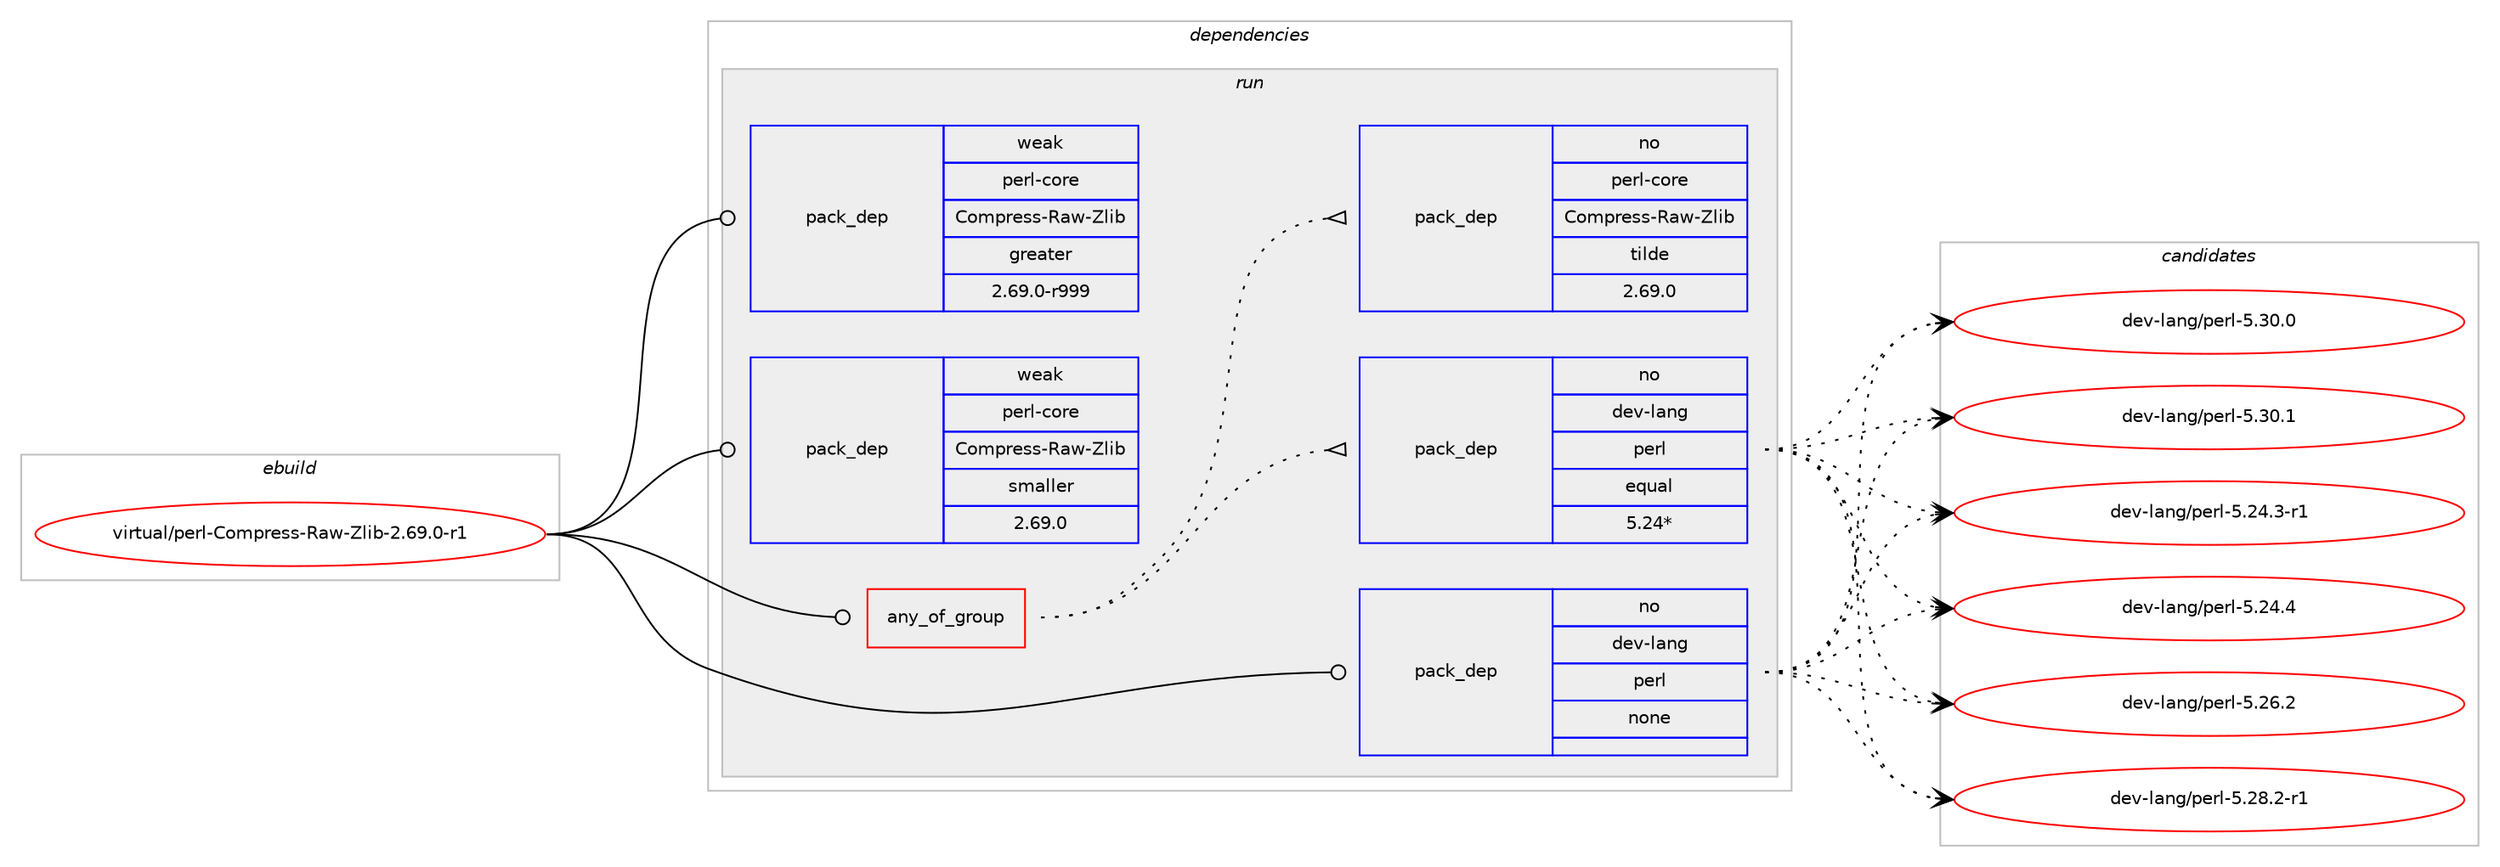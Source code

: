 digraph prolog {

# *************
# Graph options
# *************

newrank=true;
concentrate=true;
compound=true;
graph [rankdir=LR,fontname=Helvetica,fontsize=10,ranksep=1.5];#, ranksep=2.5, nodesep=0.2];
edge  [arrowhead=vee];
node  [fontname=Helvetica,fontsize=10];

# **********
# The ebuild
# **********

subgraph cluster_leftcol {
color=gray;
rank=same;
label=<<i>ebuild</i>>;
id [label="virtual/perl-Compress-Raw-Zlib-2.69.0-r1", color=red, width=4, href="../virtual/perl-Compress-Raw-Zlib-2.69.0-r1.svg"];
}

# ****************
# The dependencies
# ****************

subgraph cluster_midcol {
color=gray;
label=<<i>dependencies</i>>;
subgraph cluster_compile {
fillcolor="#eeeeee";
style=filled;
label=<<i>compile</i>>;
}
subgraph cluster_compileandrun {
fillcolor="#eeeeee";
style=filled;
label=<<i>compile and run</i>>;
}
subgraph cluster_run {
fillcolor="#eeeeee";
style=filled;
label=<<i>run</i>>;
subgraph any15408 {
dependency900845 [label=<<TABLE BORDER="0" CELLBORDER="1" CELLSPACING="0" CELLPADDING="4"><TR><TD CELLPADDING="10">any_of_group</TD></TR></TABLE>>, shape=none, color=red];subgraph pack668486 {
dependency900846 [label=<<TABLE BORDER="0" CELLBORDER="1" CELLSPACING="0" CELLPADDING="4" WIDTH="220"><TR><TD ROWSPAN="6" CELLPADDING="30">pack_dep</TD></TR><TR><TD WIDTH="110">no</TD></TR><TR><TD>dev-lang</TD></TR><TR><TD>perl</TD></TR><TR><TD>equal</TD></TR><TR><TD>5.24*</TD></TR></TABLE>>, shape=none, color=blue];
}
dependency900845:e -> dependency900846:w [weight=20,style="dotted",arrowhead="oinv"];
subgraph pack668487 {
dependency900847 [label=<<TABLE BORDER="0" CELLBORDER="1" CELLSPACING="0" CELLPADDING="4" WIDTH="220"><TR><TD ROWSPAN="6" CELLPADDING="30">pack_dep</TD></TR><TR><TD WIDTH="110">no</TD></TR><TR><TD>perl-core</TD></TR><TR><TD>Compress-Raw-Zlib</TD></TR><TR><TD>tilde</TD></TR><TR><TD>2.69.0</TD></TR></TABLE>>, shape=none, color=blue];
}
dependency900845:e -> dependency900847:w [weight=20,style="dotted",arrowhead="oinv"];
}
id:e -> dependency900845:w [weight=20,style="solid",arrowhead="odot"];
subgraph pack668488 {
dependency900848 [label=<<TABLE BORDER="0" CELLBORDER="1" CELLSPACING="0" CELLPADDING="4" WIDTH="220"><TR><TD ROWSPAN="6" CELLPADDING="30">pack_dep</TD></TR><TR><TD WIDTH="110">no</TD></TR><TR><TD>dev-lang</TD></TR><TR><TD>perl</TD></TR><TR><TD>none</TD></TR><TR><TD></TD></TR></TABLE>>, shape=none, color=blue];
}
id:e -> dependency900848:w [weight=20,style="solid",arrowhead="odot"];
subgraph pack668489 {
dependency900849 [label=<<TABLE BORDER="0" CELLBORDER="1" CELLSPACING="0" CELLPADDING="4" WIDTH="220"><TR><TD ROWSPAN="6" CELLPADDING="30">pack_dep</TD></TR><TR><TD WIDTH="110">weak</TD></TR><TR><TD>perl-core</TD></TR><TR><TD>Compress-Raw-Zlib</TD></TR><TR><TD>greater</TD></TR><TR><TD>2.69.0-r999</TD></TR></TABLE>>, shape=none, color=blue];
}
id:e -> dependency900849:w [weight=20,style="solid",arrowhead="odot"];
subgraph pack668490 {
dependency900850 [label=<<TABLE BORDER="0" CELLBORDER="1" CELLSPACING="0" CELLPADDING="4" WIDTH="220"><TR><TD ROWSPAN="6" CELLPADDING="30">pack_dep</TD></TR><TR><TD WIDTH="110">weak</TD></TR><TR><TD>perl-core</TD></TR><TR><TD>Compress-Raw-Zlib</TD></TR><TR><TD>smaller</TD></TR><TR><TD>2.69.0</TD></TR></TABLE>>, shape=none, color=blue];
}
id:e -> dependency900850:w [weight=20,style="solid",arrowhead="odot"];
}
}

# **************
# The candidates
# **************

subgraph cluster_choices {
rank=same;
color=gray;
label=<<i>candidates</i>>;

subgraph choice668486 {
color=black;
nodesep=1;
choice100101118451089711010347112101114108455346505246514511449 [label="dev-lang/perl-5.24.3-r1", color=red, width=4,href="../dev-lang/perl-5.24.3-r1.svg"];
choice10010111845108971101034711210111410845534650524652 [label="dev-lang/perl-5.24.4", color=red, width=4,href="../dev-lang/perl-5.24.4.svg"];
choice10010111845108971101034711210111410845534650544650 [label="dev-lang/perl-5.26.2", color=red, width=4,href="../dev-lang/perl-5.26.2.svg"];
choice100101118451089711010347112101114108455346505646504511449 [label="dev-lang/perl-5.28.2-r1", color=red, width=4,href="../dev-lang/perl-5.28.2-r1.svg"];
choice10010111845108971101034711210111410845534651484648 [label="dev-lang/perl-5.30.0", color=red, width=4,href="../dev-lang/perl-5.30.0.svg"];
choice10010111845108971101034711210111410845534651484649 [label="dev-lang/perl-5.30.1", color=red, width=4,href="../dev-lang/perl-5.30.1.svg"];
dependency900846:e -> choice100101118451089711010347112101114108455346505246514511449:w [style=dotted,weight="100"];
dependency900846:e -> choice10010111845108971101034711210111410845534650524652:w [style=dotted,weight="100"];
dependency900846:e -> choice10010111845108971101034711210111410845534650544650:w [style=dotted,weight="100"];
dependency900846:e -> choice100101118451089711010347112101114108455346505646504511449:w [style=dotted,weight="100"];
dependency900846:e -> choice10010111845108971101034711210111410845534651484648:w [style=dotted,weight="100"];
dependency900846:e -> choice10010111845108971101034711210111410845534651484649:w [style=dotted,weight="100"];
}
subgraph choice668487 {
color=black;
nodesep=1;
}
subgraph choice668488 {
color=black;
nodesep=1;
choice100101118451089711010347112101114108455346505246514511449 [label="dev-lang/perl-5.24.3-r1", color=red, width=4,href="../dev-lang/perl-5.24.3-r1.svg"];
choice10010111845108971101034711210111410845534650524652 [label="dev-lang/perl-5.24.4", color=red, width=4,href="../dev-lang/perl-5.24.4.svg"];
choice10010111845108971101034711210111410845534650544650 [label="dev-lang/perl-5.26.2", color=red, width=4,href="../dev-lang/perl-5.26.2.svg"];
choice100101118451089711010347112101114108455346505646504511449 [label="dev-lang/perl-5.28.2-r1", color=red, width=4,href="../dev-lang/perl-5.28.2-r1.svg"];
choice10010111845108971101034711210111410845534651484648 [label="dev-lang/perl-5.30.0", color=red, width=4,href="../dev-lang/perl-5.30.0.svg"];
choice10010111845108971101034711210111410845534651484649 [label="dev-lang/perl-5.30.1", color=red, width=4,href="../dev-lang/perl-5.30.1.svg"];
dependency900848:e -> choice100101118451089711010347112101114108455346505246514511449:w [style=dotted,weight="100"];
dependency900848:e -> choice10010111845108971101034711210111410845534650524652:w [style=dotted,weight="100"];
dependency900848:e -> choice10010111845108971101034711210111410845534650544650:w [style=dotted,weight="100"];
dependency900848:e -> choice100101118451089711010347112101114108455346505646504511449:w [style=dotted,weight="100"];
dependency900848:e -> choice10010111845108971101034711210111410845534651484648:w [style=dotted,weight="100"];
dependency900848:e -> choice10010111845108971101034711210111410845534651484649:w [style=dotted,weight="100"];
}
subgraph choice668489 {
color=black;
nodesep=1;
}
subgraph choice668490 {
color=black;
nodesep=1;
}
}

}
